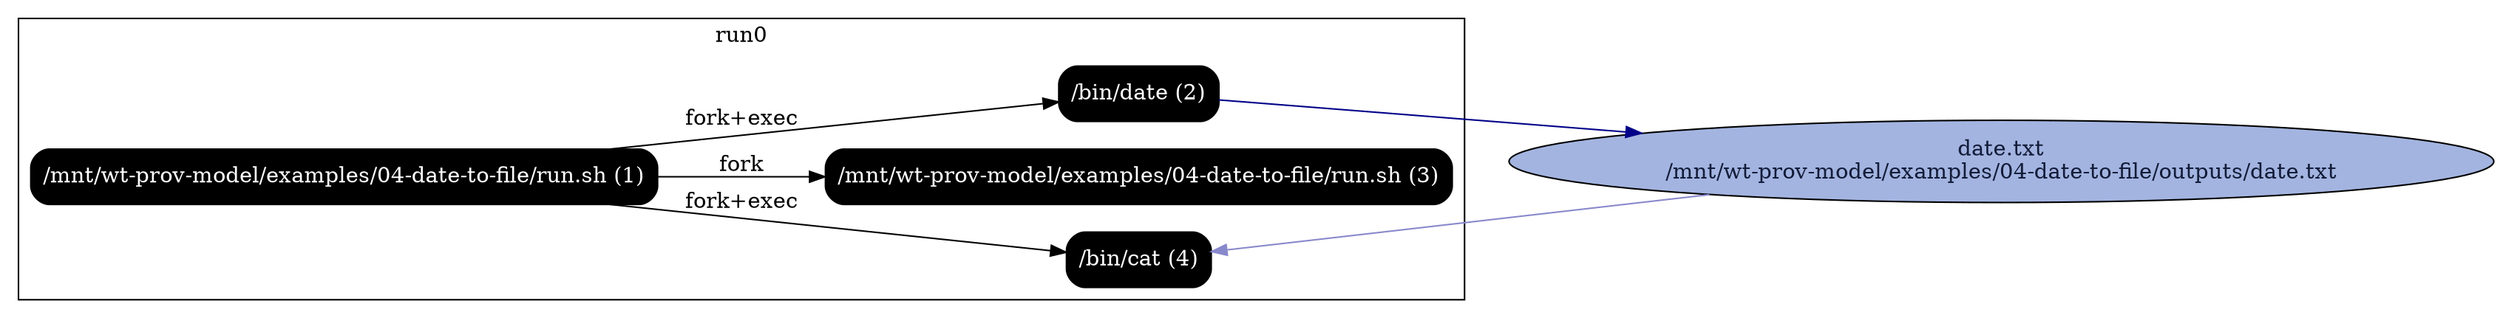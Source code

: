 digraph G {
    rankdir=LR;

    /* programs */
    node [shape=box fontcolor=white fillcolor=black style="filled,rounded"];
    subgraph cluster_run0 {
        label="run0";
        prog0 [label="/mnt/wt-prov-model/examples/04-date-to-file/run.sh (1)"];
        prog1 [label="/bin/date (2)"];
        prog0 -> prog1 [label="fork+exec"];
        prog2 [label="/mnt/wt-prov-model/examples/04-date-to-file/run.sh (3)"];
        prog0 -> prog2 [label="fork"];
        prog3 [label="/bin/cat (4)"];
        prog0 -> prog3 [label="fork+exec"];
    }

    node [shape=ellipse fontcolor="#131C39" fillcolor="#C9D2ED"];

    /* other files */
    "/mnt/wt-prov-model/examples/04-date-to-file/outputs/date.txt" [fillcolor="#A3B4E0", label="date.txt\n/mnt/wt-prov-model/examples/04-date-to-file/outputs/date.txt"];

    prog1 -> "/mnt/wt-prov-model/examples/04-date-to-file/outputs/date.txt" [color="#000088"];
    "/mnt/wt-prov-model/examples/04-date-to-file/outputs/date.txt" -> prog3 [color="#8888CC"];
}
